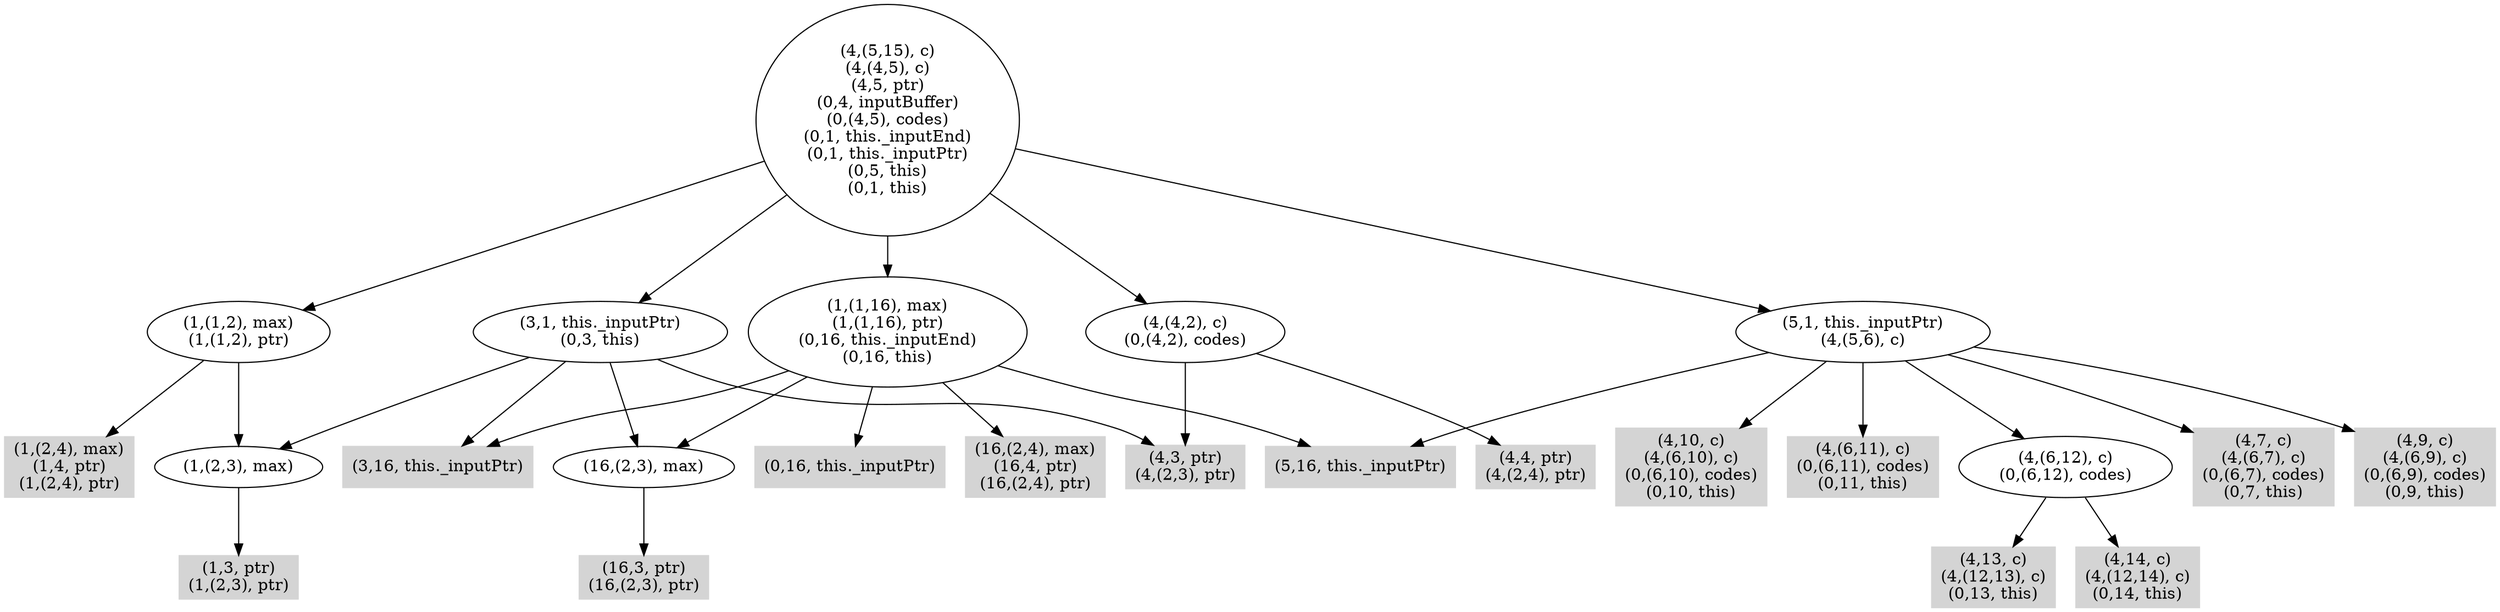 digraph { 
1482 [shape=box,style=filled,color=".0 .0 .83",label="(1,3, ptr)\n(1,(2,3), ptr)"];
1483 [label="(1,(2,3), max)"];
1484 [shape=box,style=filled,color=".0 .0 .83",label="(16,3, ptr)\n(16,(2,3), ptr)"];
1485 [label="(16,(2,3), max)"];
1486 [shape=box,style=filled,color=".0 .0 .83",label="(4,3, ptr)\n(4,(2,3), ptr)"];
1487 [shape=box,style=filled,color=".0 .0 .83",label="(3,16, this._inputPtr)"];
1488 [label="(3,1, this._inputPtr)\n(0,3, this)"];
1489 [shape=box,style=filled,color=".0 .0 .83",label="(4,7, c)\n(4,(6,7), c)\n(0,(6,7), codes)\n(0,7, this)"];
1490 [shape=box,style=filled,color=".0 .0 .83",label="(4,9, c)\n(4,(6,9), c)\n(0,(6,9), codes)\n(0,9, this)"];
1491 [shape=box,style=filled,color=".0 .0 .83",label="(4,10, c)\n(4,(6,10), c)\n(0,(6,10), codes)\n(0,10, this)"];
1492 [shape=box,style=filled,color=".0 .0 .83",label="(4,(6,11), c)\n(0,(6,11), codes)\n(0,11, this)"];
1493 [shape=box,style=filled,color=".0 .0 .83",label="(4,13, c)\n(4,(12,13), c)\n(0,13, this)"];
1494 [shape=box,style=filled,color=".0 .0 .83",label="(4,14, c)\n(4,(12,14), c)\n(0,14, this)"];
1495 [shape=box,style=filled,color=".0 .0 .83",label="(0,16, this._inputPtr)"];
1496 [shape=box,style=filled,color=".0 .0 .83",label="(16,(2,4), max)\n(16,4, ptr)\n(16,(2,4), ptr)"];
1497 [shape=box,style=filled,color=".0 .0 .83",label="(5,16, this._inputPtr)"];
1498 [label="(1,(1,16), max)\n(1,(1,16), ptr)\n(0,16, this._inputEnd)\n(0,16, this)"];
1499 [shape=box,style=filled,color=".0 .0 .83",label="(4,4, ptr)\n(4,(2,4), ptr)"];
1500 [label="(4,(4,2), c)\n(0,(4,2), codes)"];
1501 [label="(4,(6,12), c)\n(0,(6,12), codes)"];
1502 [shape=box,style=filled,color=".0 .0 .83",label="(1,(2,4), max)\n(1,4, ptr)\n(1,(2,4), ptr)"];
1503 [label="(1,(1,2), max)\n(1,(1,2), ptr)"];
1504 [label="(5,1, this._inputPtr)\n(4,(5,6), c)"];
1505 [label="(4,(5,15), c)\n(4,(4,5), c)\n(4,5, ptr)\n(0,4, inputBuffer)\n(0,(4,5), codes)\n(0,1, this._inputEnd)\n(0,1, this._inputPtr)\n(0,5, this)\n(0,1, this)"];
1483 -> 1482;
1485 -> 1484;
1488 -> 1483;
1488 -> 1485;
1488 -> 1486;
1488 -> 1487;
1498 -> 1485;
1498 -> 1487;
1498 -> 1495;
1498 -> 1496;
1498 -> 1497;
1500 -> 1486;
1500 -> 1499;
1501 -> 1493;
1501 -> 1494;
1503 -> 1483;
1503 -> 1502;
1504 -> 1489;
1504 -> 1490;
1504 -> 1491;
1504 -> 1492;
1504 -> 1497;
1504 -> 1501;
1505 -> 1488;
1505 -> 1498;
1505 -> 1500;
1505 -> 1503;
1505 -> 1504;
}